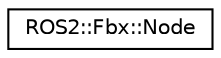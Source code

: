digraph "Graphical Class Hierarchy"
{
 // LATEX_PDF_SIZE
  edge [fontname="Helvetica",fontsize="10",labelfontname="Helvetica",labelfontsize="10"];
  node [fontname="Helvetica",fontsize="10",shape=record];
  rankdir="LR";
  Node0 [label="ROS2::Fbx::Node",height=0.2,width=0.4,color="black", fillcolor="white", style="filled",URL="$class_r_o_s2_1_1_fbx_1_1_node.html",tooltip=" "];
}
